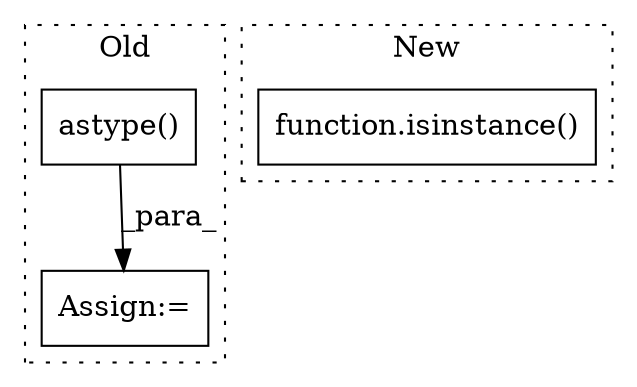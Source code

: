 digraph G {
subgraph cluster0 {
1 [label="astype()" a="75" s="448,473" l="22,1" shape="box"];
3 [label="Assign:=" a="68" s="445" l="3" shape="box"];
label = "Old";
style="dotted";
}
subgraph cluster1 {
2 [label="function.isinstance()" a="75" s="1567,1605" l="11,1" shape="box"];
label = "New";
style="dotted";
}
1 -> 3 [label="_para_"];
}